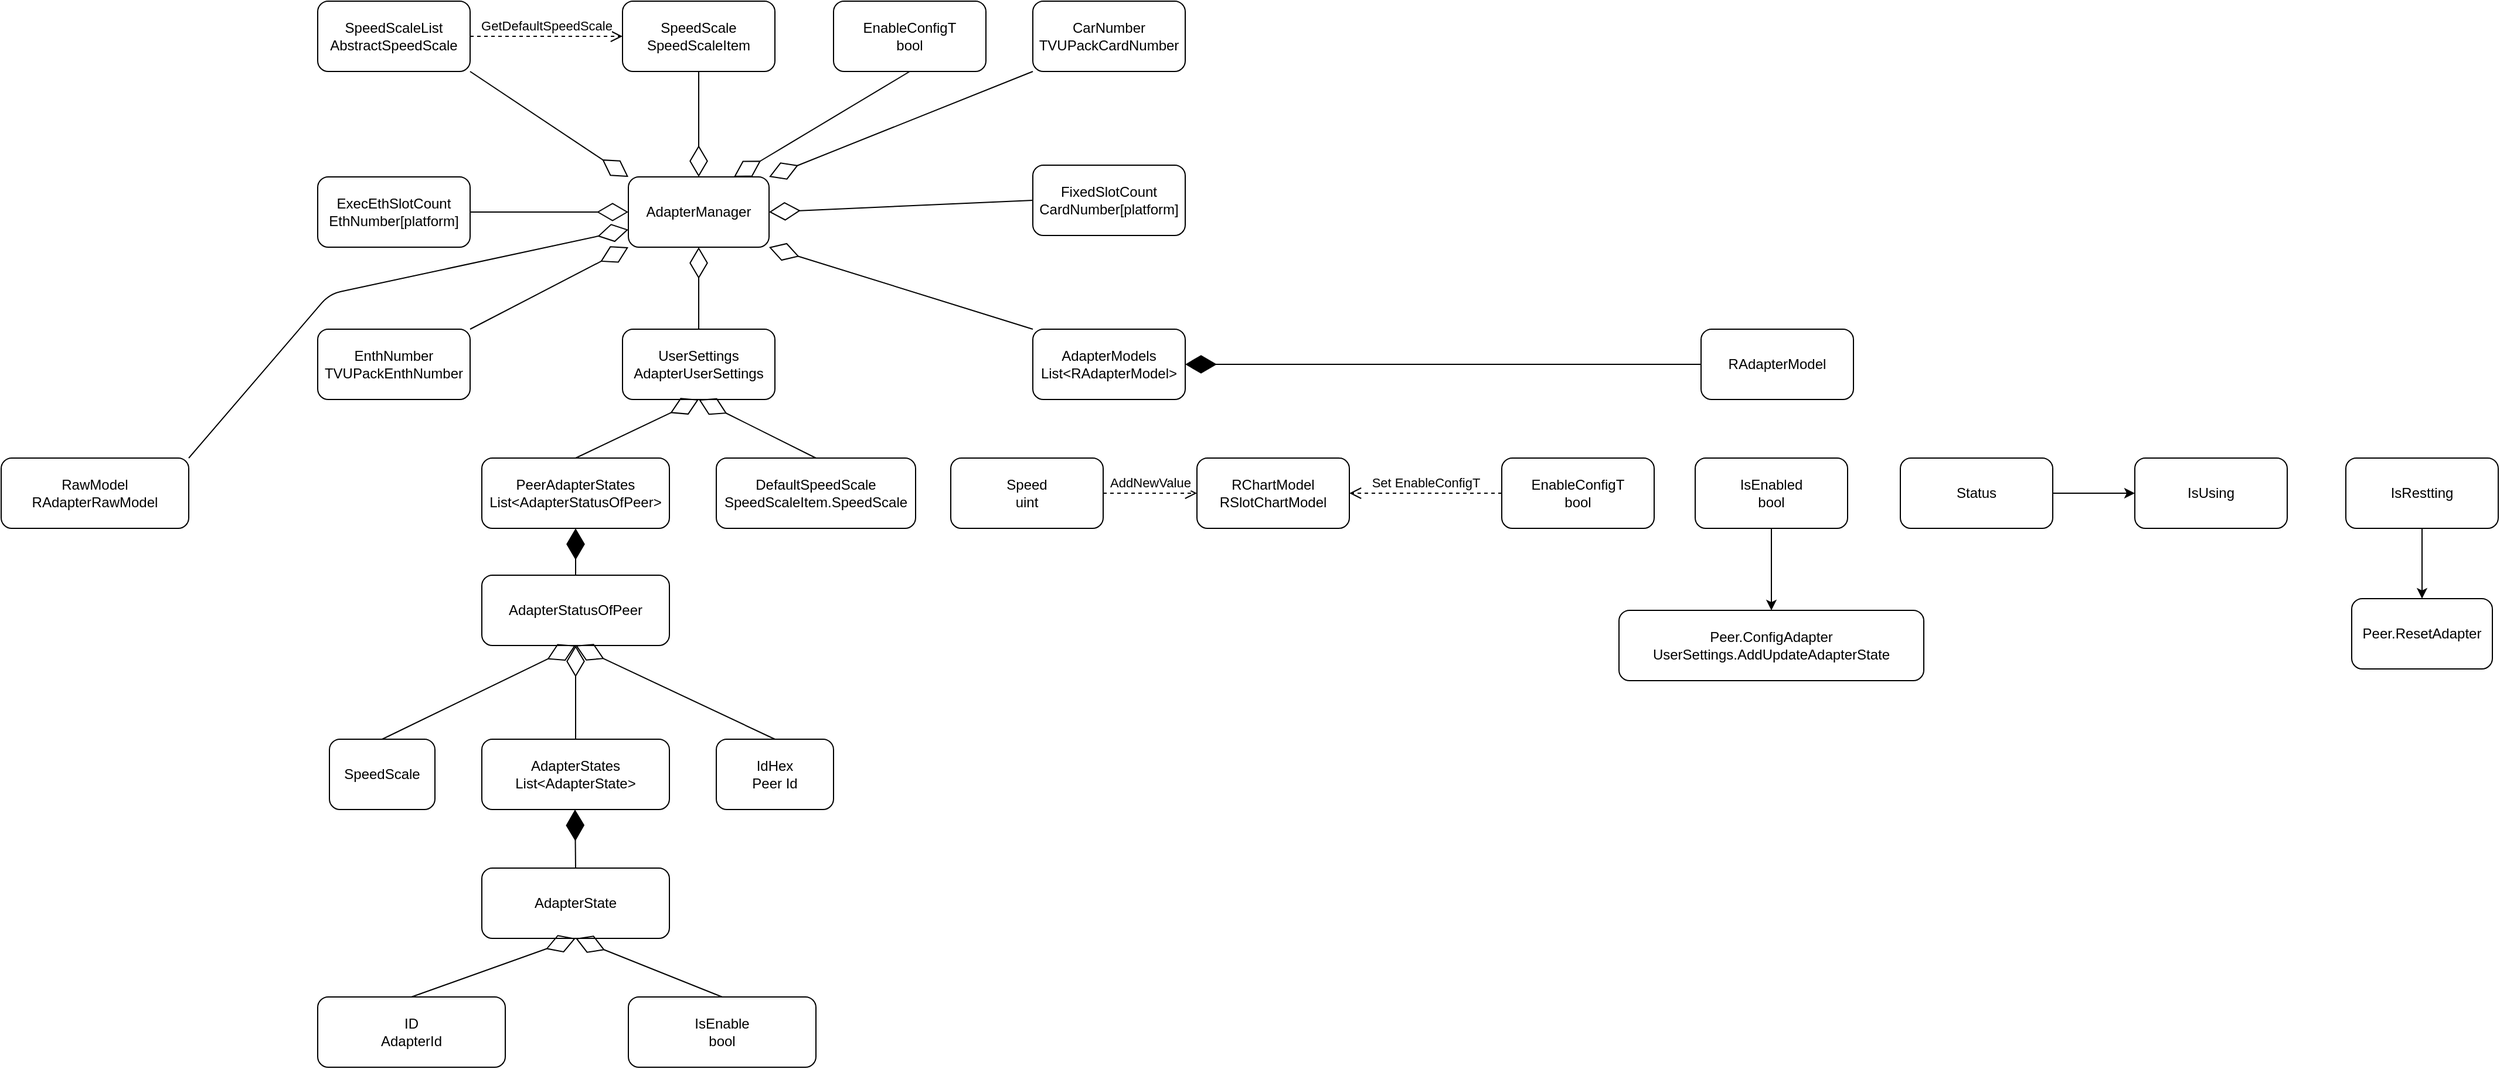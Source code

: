 <mxfile version="13.7.9" type="device"><diagram id="zCWMj9S048WlqmQnmmLP" name="Page-1"><mxGraphModel dx="1560" dy="948" grid="1" gridSize="10" guides="1" tooltips="1" connect="1" arrows="1" fold="1" page="1" pageScale="1" pageWidth="850" pageHeight="1100" math="0" shadow="0"><root><mxCell id="0"/><mxCell id="1" parent="0"/><mxCell id="L4BmmwJjt4tuS5nuZYzQ-1" value="AdapterManager" style="rounded=1;whiteSpace=wrap;html=1;" vertex="1" parent="1"><mxGeometry x="785" y="570" width="120" height="60" as="geometry"/></mxCell><mxCell id="L4BmmwJjt4tuS5nuZYzQ-2" value="AdapterModels&lt;br&gt;List&amp;lt;RAdapterModel&amp;gt;" style="rounded=1;whiteSpace=wrap;html=1;" vertex="1" parent="1"><mxGeometry x="1130" y="700" width="130" height="60" as="geometry"/></mxCell><mxCell id="L4BmmwJjt4tuS5nuZYzQ-3" value="CarNumber&lt;br&gt;TVUPackCardNumber" style="rounded=1;whiteSpace=wrap;html=1;" vertex="1" parent="1"><mxGeometry x="1130" y="420" width="130" height="60" as="geometry"/></mxCell><mxCell id="L4BmmwJjt4tuS5nuZYzQ-4" value="EnthNumber&lt;br&gt;TVUPackEnthNumber" style="rounded=1;whiteSpace=wrap;html=1;" vertex="1" parent="1"><mxGeometry x="520" y="700" width="130" height="60" as="geometry"/></mxCell><mxCell id="L4BmmwJjt4tuS5nuZYzQ-5" value="SpeedScaleList&lt;br&gt;AbstractSpeedScale" style="rounded=1;whiteSpace=wrap;html=1;" vertex="1" parent="1"><mxGeometry x="520" y="420" width="130" height="60" as="geometry"/></mxCell><mxCell id="L4BmmwJjt4tuS5nuZYzQ-6" value="SpeedScale&lt;br&gt;SpeedScaleItem" style="rounded=1;whiteSpace=wrap;html=1;" vertex="1" parent="1"><mxGeometry x="780" y="420" width="130" height="60" as="geometry"/></mxCell><mxCell id="L4BmmwJjt4tuS5nuZYzQ-7" value="UserSettings&lt;br&gt;AdapterUserSettings" style="rounded=1;whiteSpace=wrap;html=1;" vertex="1" parent="1"><mxGeometry x="780" y="700" width="130" height="60" as="geometry"/></mxCell><mxCell id="L4BmmwJjt4tuS5nuZYzQ-8" value="FixedSlotCount&lt;br&gt;CardNumber[platform]" style="rounded=1;whiteSpace=wrap;html=1;" vertex="1" parent="1"><mxGeometry x="1130" y="560" width="130" height="60" as="geometry"/></mxCell><mxCell id="L4BmmwJjt4tuS5nuZYzQ-9" value="ExecEthSlotCount&lt;br&gt;EthNumber[platform]" style="rounded=1;whiteSpace=wrap;html=1;" vertex="1" parent="1"><mxGeometry x="520" y="570" width="130" height="60" as="geometry"/></mxCell><mxCell id="L4BmmwJjt4tuS5nuZYzQ-14" value="" style="endArrow=diamondThin;endFill=0;endSize=24;html=1;entryX=1;entryY=0.5;entryDx=0;entryDy=0;exitX=0;exitY=0.5;exitDx=0;exitDy=0;" edge="1" parent="1" source="L4BmmwJjt4tuS5nuZYzQ-8" target="L4BmmwJjt4tuS5nuZYzQ-1"><mxGeometry width="160" relative="1" as="geometry"><mxPoint x="915" y="670" as="sourcePoint"/><mxPoint x="1075" y="670" as="targetPoint"/></mxGeometry></mxCell><mxCell id="L4BmmwJjt4tuS5nuZYzQ-16" value="" style="endArrow=diamondThin;endFill=0;endSize=24;html=1;entryX=0.5;entryY=0;entryDx=0;entryDy=0;exitX=0.5;exitY=1;exitDx=0;exitDy=0;" edge="1" parent="1" source="L4BmmwJjt4tuS5nuZYzQ-6" target="L4BmmwJjt4tuS5nuZYzQ-1"><mxGeometry width="160" relative="1" as="geometry"><mxPoint x="1055" y="610" as="sourcePoint"/><mxPoint x="915" y="610" as="targetPoint"/></mxGeometry></mxCell><mxCell id="L4BmmwJjt4tuS5nuZYzQ-17" value="" style="endArrow=diamondThin;endFill=0;endSize=24;html=1;exitX=0;exitY=0;exitDx=0;exitDy=0;entryX=1;entryY=1;entryDx=0;entryDy=0;" edge="1" parent="1" source="L4BmmwJjt4tuS5nuZYzQ-2" target="L4BmmwJjt4tuS5nuZYzQ-1"><mxGeometry width="160" relative="1" as="geometry"><mxPoint x="1220" y="980" as="sourcePoint"/><mxPoint x="1295" y="980" as="targetPoint"/></mxGeometry></mxCell><mxCell id="L4BmmwJjt4tuS5nuZYzQ-18" value="" style="endArrow=diamondThin;endFill=0;endSize=24;html=1;exitX=1;exitY=0;exitDx=0;exitDy=0;entryX=0;entryY=1;entryDx=0;entryDy=0;" edge="1" parent="1" source="L4BmmwJjt4tuS5nuZYzQ-4" target="L4BmmwJjt4tuS5nuZYzQ-1"><mxGeometry width="160" relative="1" as="geometry"><mxPoint x="645" y="610" as="sourcePoint"/><mxPoint x="960" y="560" as="targetPoint"/></mxGeometry></mxCell><mxCell id="L4BmmwJjt4tuS5nuZYzQ-19" value="" style="endArrow=diamondThin;endFill=0;endSize=24;html=1;exitX=0;exitY=1;exitDx=0;exitDy=0;entryX=1;entryY=0;entryDx=0;entryDy=0;" edge="1" parent="1" source="L4BmmwJjt4tuS5nuZYzQ-3" target="L4BmmwJjt4tuS5nuZYzQ-1"><mxGeometry width="160" relative="1" as="geometry"><mxPoint x="1655" y="500" as="sourcePoint"/><mxPoint x="1530" y="420" as="targetPoint"/></mxGeometry></mxCell><mxCell id="L4BmmwJjt4tuS5nuZYzQ-20" value="" style="endArrow=diamondThin;endFill=0;endSize=24;html=1;exitX=1;exitY=0.5;exitDx=0;exitDy=0;entryX=0;entryY=0.5;entryDx=0;entryDy=0;" edge="1" parent="1" source="L4BmmwJjt4tuS5nuZYzQ-9" target="L4BmmwJjt4tuS5nuZYzQ-1"><mxGeometry width="160" relative="1" as="geometry"><mxPoint x="115" y="580" as="sourcePoint"/><mxPoint x="390" y="510" as="targetPoint"/></mxGeometry></mxCell><mxCell id="L4BmmwJjt4tuS5nuZYzQ-21" value="" style="endArrow=diamondThin;endFill=0;endSize=24;html=1;entryX=0.5;entryY=1;entryDx=0;entryDy=0;exitX=0.5;exitY=0;exitDx=0;exitDy=0;" edge="1" parent="1" source="L4BmmwJjt4tuS5nuZYzQ-7" target="L4BmmwJjt4tuS5nuZYzQ-1"><mxGeometry width="160" relative="1" as="geometry"><mxPoint x="1055" y="730" as="sourcePoint"/><mxPoint x="915" y="640" as="targetPoint"/></mxGeometry></mxCell><mxCell id="L4BmmwJjt4tuS5nuZYzQ-22" value="" style="endArrow=diamondThin;endFill=0;endSize=24;html=1;entryX=0;entryY=0;entryDx=0;entryDy=0;exitX=1;exitY=1;exitDx=0;exitDy=0;" edge="1" parent="1" source="L4BmmwJjt4tuS5nuZYzQ-5" target="L4BmmwJjt4tuS5nuZYzQ-1"><mxGeometry width="160" relative="1" as="geometry"><mxPoint x="1055" y="490" as="sourcePoint"/><mxPoint x="915" y="580" as="targetPoint"/></mxGeometry></mxCell><mxCell id="L4BmmwJjt4tuS5nuZYzQ-24" value="GetDefaultSpeedScale" style="html=1;verticalAlign=bottom;endArrow=open;dashed=1;endSize=8;entryX=0;entryY=0.5;entryDx=0;entryDy=0;exitX=1;exitY=0.5;exitDx=0;exitDy=0;" edge="1" parent="1" source="L4BmmwJjt4tuS5nuZYzQ-5" target="L4BmmwJjt4tuS5nuZYzQ-6"><mxGeometry relative="1" as="geometry"><mxPoint x="930" y="610" as="sourcePoint"/><mxPoint x="850" y="610" as="targetPoint"/></mxGeometry></mxCell><mxCell id="L4BmmwJjt4tuS5nuZYzQ-25" value="EnableConfigT&lt;br&gt;bool" style="rounded=1;whiteSpace=wrap;html=1;" vertex="1" parent="1"><mxGeometry x="960" y="420" width="130" height="60" as="geometry"/></mxCell><mxCell id="L4BmmwJjt4tuS5nuZYzQ-26" value="" style="endArrow=diamondThin;endFill=0;endSize=24;html=1;exitX=0.5;exitY=1;exitDx=0;exitDy=0;entryX=0.75;entryY=0;entryDx=0;entryDy=0;" edge="1" parent="1" source="L4BmmwJjt4tuS5nuZYzQ-25" target="L4BmmwJjt4tuS5nuZYzQ-1"><mxGeometry width="160" relative="1" as="geometry"><mxPoint x="1140" y="490" as="sourcePoint"/><mxPoint x="915" y="580" as="targetPoint"/></mxGeometry></mxCell><mxCell id="L4BmmwJjt4tuS5nuZYzQ-27" value="PeerAdapterStates&lt;br&gt;List&amp;lt;AdapterStatusOfPeer&amp;gt;" style="rounded=1;whiteSpace=wrap;html=1;" vertex="1" parent="1"><mxGeometry x="660" y="810" width="160" height="60" as="geometry"/></mxCell><mxCell id="L4BmmwJjt4tuS5nuZYzQ-28" value="DefaultSpeedScale&lt;br&gt;SpeedScaleItem.SpeedScale" style="rounded=1;whiteSpace=wrap;html=1;" vertex="1" parent="1"><mxGeometry x="860" y="810" width="170" height="60" as="geometry"/></mxCell><mxCell id="L4BmmwJjt4tuS5nuZYzQ-29" value="" style="endArrow=diamondThin;endFill=0;endSize=24;html=1;entryX=0.5;entryY=1;entryDx=0;entryDy=0;exitX=0.5;exitY=0;exitDx=0;exitDy=0;" edge="1" parent="1" source="L4BmmwJjt4tuS5nuZYzQ-27" target="L4BmmwJjt4tuS5nuZYzQ-7"><mxGeometry width="160" relative="1" as="geometry"><mxPoint x="660" y="710" as="sourcePoint"/><mxPoint x="795" y="640" as="targetPoint"/></mxGeometry></mxCell><mxCell id="L4BmmwJjt4tuS5nuZYzQ-30" value="" style="endArrow=diamondThin;endFill=0;endSize=24;html=1;exitX=0.5;exitY=0;exitDx=0;exitDy=0;entryX=0.5;entryY=1;entryDx=0;entryDy=0;" edge="1" parent="1" source="L4BmmwJjt4tuS5nuZYzQ-28" target="L4BmmwJjt4tuS5nuZYzQ-7"><mxGeometry width="160" relative="1" as="geometry"><mxPoint x="740" y="820" as="sourcePoint"/><mxPoint x="870" y="780" as="targetPoint"/></mxGeometry></mxCell><mxCell id="L4BmmwJjt4tuS5nuZYzQ-37" value="AdapterStatusOfPeer" style="rounded=1;whiteSpace=wrap;html=1;" vertex="1" parent="1"><mxGeometry x="660" y="910" width="160" height="60" as="geometry"/></mxCell><mxCell id="L4BmmwJjt4tuS5nuZYzQ-38" value="SpeedScale" style="rounded=1;whiteSpace=wrap;html=1;" vertex="1" parent="1"><mxGeometry x="530" y="1050" width="90" height="60" as="geometry"/></mxCell><mxCell id="L4BmmwJjt4tuS5nuZYzQ-39" value="AdapterStates&lt;br&gt;List&amp;lt;AdapterState&amp;gt;" style="rounded=1;whiteSpace=wrap;html=1;" vertex="1" parent="1"><mxGeometry x="660" y="1050" width="160" height="60" as="geometry"/></mxCell><mxCell id="L4BmmwJjt4tuS5nuZYzQ-40" value="" style="endArrow=diamondThin;endFill=0;endSize=24;html=1;exitX=0.5;exitY=0;exitDx=0;exitDy=0;entryX=0.5;entryY=1;entryDx=0;entryDy=0;" edge="1" parent="1" source="L4BmmwJjt4tuS5nuZYzQ-38" target="L4BmmwJjt4tuS5nuZYzQ-37"><mxGeometry width="160" relative="1" as="geometry"><mxPoint x="620" y="1050" as="sourcePoint"/><mxPoint x="733" y="1000" as="targetPoint"/></mxGeometry></mxCell><mxCell id="L4BmmwJjt4tuS5nuZYzQ-41" value="" style="endArrow=diamondThin;endFill=0;endSize=24;html=1;exitX=0.5;exitY=0;exitDx=0;exitDy=0;entryX=0.5;entryY=1;entryDx=0;entryDy=0;" edge="1" parent="1" source="L4BmmwJjt4tuS5nuZYzQ-39" target="L4BmmwJjt4tuS5nuZYzQ-37"><mxGeometry width="160" relative="1" as="geometry"><mxPoint x="570" y="1060" as="sourcePoint"/><mxPoint x="750" y="1000" as="targetPoint"/></mxGeometry></mxCell><mxCell id="L4BmmwJjt4tuS5nuZYzQ-44" value="AdapterState" style="rounded=1;whiteSpace=wrap;html=1;" vertex="1" parent="1"><mxGeometry x="660" y="1160" width="160" height="60" as="geometry"/></mxCell><mxCell id="L4BmmwJjt4tuS5nuZYzQ-47" value="IdHex&lt;br&gt;Peer Id" style="rounded=1;whiteSpace=wrap;html=1;" vertex="1" parent="1"><mxGeometry x="860" y="1050" width="100" height="60" as="geometry"/></mxCell><mxCell id="L4BmmwJjt4tuS5nuZYzQ-49" value="" style="endArrow=diamondThin;endFill=0;endSize=24;html=1;exitX=0.5;exitY=0;exitDx=0;exitDy=0;entryX=0.5;entryY=1;entryDx=0;entryDy=0;" edge="1" parent="1" source="L4BmmwJjt4tuS5nuZYzQ-47" target="L4BmmwJjt4tuS5nuZYzQ-37"><mxGeometry width="160" relative="1" as="geometry"><mxPoint x="585" y="1060" as="sourcePoint"/><mxPoint x="750" y="980" as="targetPoint"/></mxGeometry></mxCell><mxCell id="L4BmmwJjt4tuS5nuZYzQ-50" value="ID&lt;br&gt;AdapterId" style="rounded=1;whiteSpace=wrap;html=1;" vertex="1" parent="1"><mxGeometry x="520" y="1270" width="160" height="60" as="geometry"/></mxCell><mxCell id="L4BmmwJjt4tuS5nuZYzQ-51" value="IsEnable&lt;br&gt;bool" style="rounded=1;whiteSpace=wrap;html=1;" vertex="1" parent="1"><mxGeometry x="785" y="1270" width="160" height="60" as="geometry"/></mxCell><mxCell id="L4BmmwJjt4tuS5nuZYzQ-52" value="" style="endArrow=diamondThin;endFill=0;endSize=24;html=1;exitX=0.5;exitY=0;exitDx=0;exitDy=0;entryX=0.5;entryY=1;entryDx=0;entryDy=0;" edge="1" parent="1" source="L4BmmwJjt4tuS5nuZYzQ-50" target="L4BmmwJjt4tuS5nuZYzQ-44"><mxGeometry width="160" relative="1" as="geometry"><mxPoint x="565" y="1330" as="sourcePoint"/><mxPoint x="745" y="1250" as="targetPoint"/></mxGeometry></mxCell><mxCell id="L4BmmwJjt4tuS5nuZYzQ-53" value="" style="endArrow=diamondThin;endFill=0;endSize=24;html=1;exitX=0.5;exitY=0;exitDx=0;exitDy=0;entryX=0.5;entryY=1;entryDx=0;entryDy=0;" edge="1" parent="1" source="L4BmmwJjt4tuS5nuZYzQ-51" target="L4BmmwJjt4tuS5nuZYzQ-44"><mxGeometry width="160" relative="1" as="geometry"><mxPoint x="755" y="1190" as="sourcePoint"/><mxPoint x="585" y="1200" as="targetPoint"/></mxGeometry></mxCell><mxCell id="L4BmmwJjt4tuS5nuZYzQ-55" value="" style="endArrow=diamondThin;endFill=1;endSize=24;html=1;entryX=0.5;entryY=1;entryDx=0;entryDy=0;exitX=0.5;exitY=0;exitDx=0;exitDy=0;" edge="1" parent="1" source="L4BmmwJjt4tuS5nuZYzQ-37" target="L4BmmwJjt4tuS5nuZYzQ-27"><mxGeometry width="160" relative="1" as="geometry"><mxPoint x="480" y="880" as="sourcePoint"/><mxPoint x="640" y="880" as="targetPoint"/></mxGeometry></mxCell><mxCell id="L4BmmwJjt4tuS5nuZYzQ-56" value="" style="endArrow=diamondThin;endFill=1;endSize=24;html=1;entryX=0.5;entryY=1;entryDx=0;entryDy=0;exitX=0.5;exitY=0;exitDx=0;exitDy=0;" edge="1" parent="1" source="L4BmmwJjt4tuS5nuZYzQ-44"><mxGeometry width="160" relative="1" as="geometry"><mxPoint x="740" y="1170" as="sourcePoint"/><mxPoint x="739.5" y="1110" as="targetPoint"/></mxGeometry></mxCell><mxCell id="L4BmmwJjt4tuS5nuZYzQ-62" value="RAdapterModel" style="rounded=1;whiteSpace=wrap;html=1;" vertex="1" parent="1"><mxGeometry x="1700" y="700" width="130" height="60" as="geometry"/></mxCell><mxCell id="L4BmmwJjt4tuS5nuZYzQ-63" value="" style="endArrow=diamondThin;endFill=1;endSize=24;html=1;entryX=1;entryY=0.5;entryDx=0;entryDy=0;exitX=0;exitY=0.5;exitDx=0;exitDy=0;" edge="1" parent="1" source="L4BmmwJjt4tuS5nuZYzQ-62" target="L4BmmwJjt4tuS5nuZYzQ-2"><mxGeometry width="160" relative="1" as="geometry"><mxPoint x="750" y="920" as="sourcePoint"/><mxPoint x="750" y="880" as="targetPoint"/></mxGeometry></mxCell><mxCell id="L4BmmwJjt4tuS5nuZYzQ-64" value="RChartModel&lt;br&gt;RSlotChartModel" style="rounded=1;whiteSpace=wrap;html=1;" vertex="1" parent="1"><mxGeometry x="1270" y="810" width="130" height="60" as="geometry"/></mxCell><mxCell id="L4BmmwJjt4tuS5nuZYzQ-71" value="" style="edgeStyle=orthogonalEdgeStyle;rounded=0;orthogonalLoop=1;jettySize=auto;html=1;" edge="1" parent="1" source="L4BmmwJjt4tuS5nuZYzQ-65" target="L4BmmwJjt4tuS5nuZYzQ-69"><mxGeometry relative="1" as="geometry"/></mxCell><mxCell id="L4BmmwJjt4tuS5nuZYzQ-65" value="IsEnabled&lt;br&gt;bool" style="rounded=1;whiteSpace=wrap;html=1;" vertex="1" parent="1"><mxGeometry x="1695" y="810" width="130" height="60" as="geometry"/></mxCell><mxCell id="L4BmmwJjt4tuS5nuZYzQ-66" value="EnableConfigT&lt;br&gt;bool" style="rounded=1;whiteSpace=wrap;html=1;" vertex="1" parent="1"><mxGeometry x="1530" y="810" width="130" height="60" as="geometry"/></mxCell><mxCell id="L4BmmwJjt4tuS5nuZYzQ-68" value="Set EnableConfigT" style="html=1;verticalAlign=bottom;endArrow=open;dashed=1;endSize=8;entryX=1;entryY=0.5;entryDx=0;entryDy=0;exitX=0;exitY=0.5;exitDx=0;exitDy=0;" edge="1" parent="1" source="L4BmmwJjt4tuS5nuZYzQ-66" target="L4BmmwJjt4tuS5nuZYzQ-64"><mxGeometry relative="1" as="geometry"><mxPoint x="1470" y="960" as="sourcePoint"/><mxPoint x="1390" y="960" as="targetPoint"/></mxGeometry></mxCell><mxCell id="L4BmmwJjt4tuS5nuZYzQ-69" value="Peer.ConfigAdapter&lt;br&gt;UserSettings.AddUpdateAdapterState" style="rounded=1;whiteSpace=wrap;html=1;" vertex="1" parent="1"><mxGeometry x="1630" y="940" width="260" height="60" as="geometry"/></mxCell><mxCell id="L4BmmwJjt4tuS5nuZYzQ-72" value="Speed&lt;br&gt;uint" style="rounded=1;whiteSpace=wrap;html=1;" vertex="1" parent="1"><mxGeometry x="1060" y="810" width="130" height="60" as="geometry"/></mxCell><mxCell id="L4BmmwJjt4tuS5nuZYzQ-73" value="AddNewValue" style="html=1;verticalAlign=bottom;endArrow=open;dashed=1;endSize=8;entryX=0;entryY=0.5;entryDx=0;entryDy=0;exitX=1;exitY=0.5;exitDx=0;exitDy=0;" edge="1" parent="1" source="L4BmmwJjt4tuS5nuZYzQ-72" target="L4BmmwJjt4tuS5nuZYzQ-64"><mxGeometry relative="1" as="geometry"><mxPoint x="1620" y="850" as="sourcePoint"/><mxPoint x="1470" y="850" as="targetPoint"/></mxGeometry></mxCell><mxCell id="L4BmmwJjt4tuS5nuZYzQ-79" value="" style="edgeStyle=orthogonalEdgeStyle;rounded=0;orthogonalLoop=1;jettySize=auto;html=1;" edge="1" parent="1" source="L4BmmwJjt4tuS5nuZYzQ-74" target="L4BmmwJjt4tuS5nuZYzQ-75"><mxGeometry relative="1" as="geometry"/></mxCell><mxCell id="L4BmmwJjt4tuS5nuZYzQ-74" value="Status" style="rounded=1;whiteSpace=wrap;html=1;" vertex="1" parent="1"><mxGeometry x="1870" y="810" width="130" height="60" as="geometry"/></mxCell><mxCell id="L4BmmwJjt4tuS5nuZYzQ-75" value="IsUsing" style="rounded=1;whiteSpace=wrap;html=1;" vertex="1" parent="1"><mxGeometry x="2070" y="810" width="130" height="60" as="geometry"/></mxCell><mxCell id="L4BmmwJjt4tuS5nuZYzQ-81" value="" style="edgeStyle=orthogonalEdgeStyle;rounded=0;orthogonalLoop=1;jettySize=auto;html=1;" edge="1" parent="1" source="L4BmmwJjt4tuS5nuZYzQ-78" target="L4BmmwJjt4tuS5nuZYzQ-80"><mxGeometry relative="1" as="geometry"/></mxCell><mxCell id="L4BmmwJjt4tuS5nuZYzQ-78" value="IsRestting" style="rounded=1;whiteSpace=wrap;html=1;" vertex="1" parent="1"><mxGeometry x="2250" y="810" width="130" height="60" as="geometry"/></mxCell><mxCell id="L4BmmwJjt4tuS5nuZYzQ-80" value="Peer.ResetAdapter" style="whiteSpace=wrap;html=1;rounded=1;" vertex="1" parent="1"><mxGeometry x="2255" y="930" width="120" height="60" as="geometry"/></mxCell><mxCell id="L4BmmwJjt4tuS5nuZYzQ-82" value="RawModel&lt;br&gt;RAdapterRawModel" style="rounded=1;whiteSpace=wrap;html=1;" vertex="1" parent="1"><mxGeometry x="250" y="810" width="160" height="60" as="geometry"/></mxCell><mxCell id="L4BmmwJjt4tuS5nuZYzQ-83" value="" style="endArrow=diamondThin;endFill=0;endSize=24;html=1;entryX=0;entryY=0.75;entryDx=0;entryDy=0;exitX=1;exitY=0;exitDx=0;exitDy=0;" edge="1" parent="1" source="L4BmmwJjt4tuS5nuZYzQ-82" target="L4BmmwJjt4tuS5nuZYzQ-1"><mxGeometry width="160" relative="1" as="geometry"><mxPoint x="750" y="820" as="sourcePoint"/><mxPoint x="855" y="770" as="targetPoint"/><Array as="points"><mxPoint x="530" y="670"/></Array></mxGeometry></mxCell></root></mxGraphModel></diagram></mxfile>